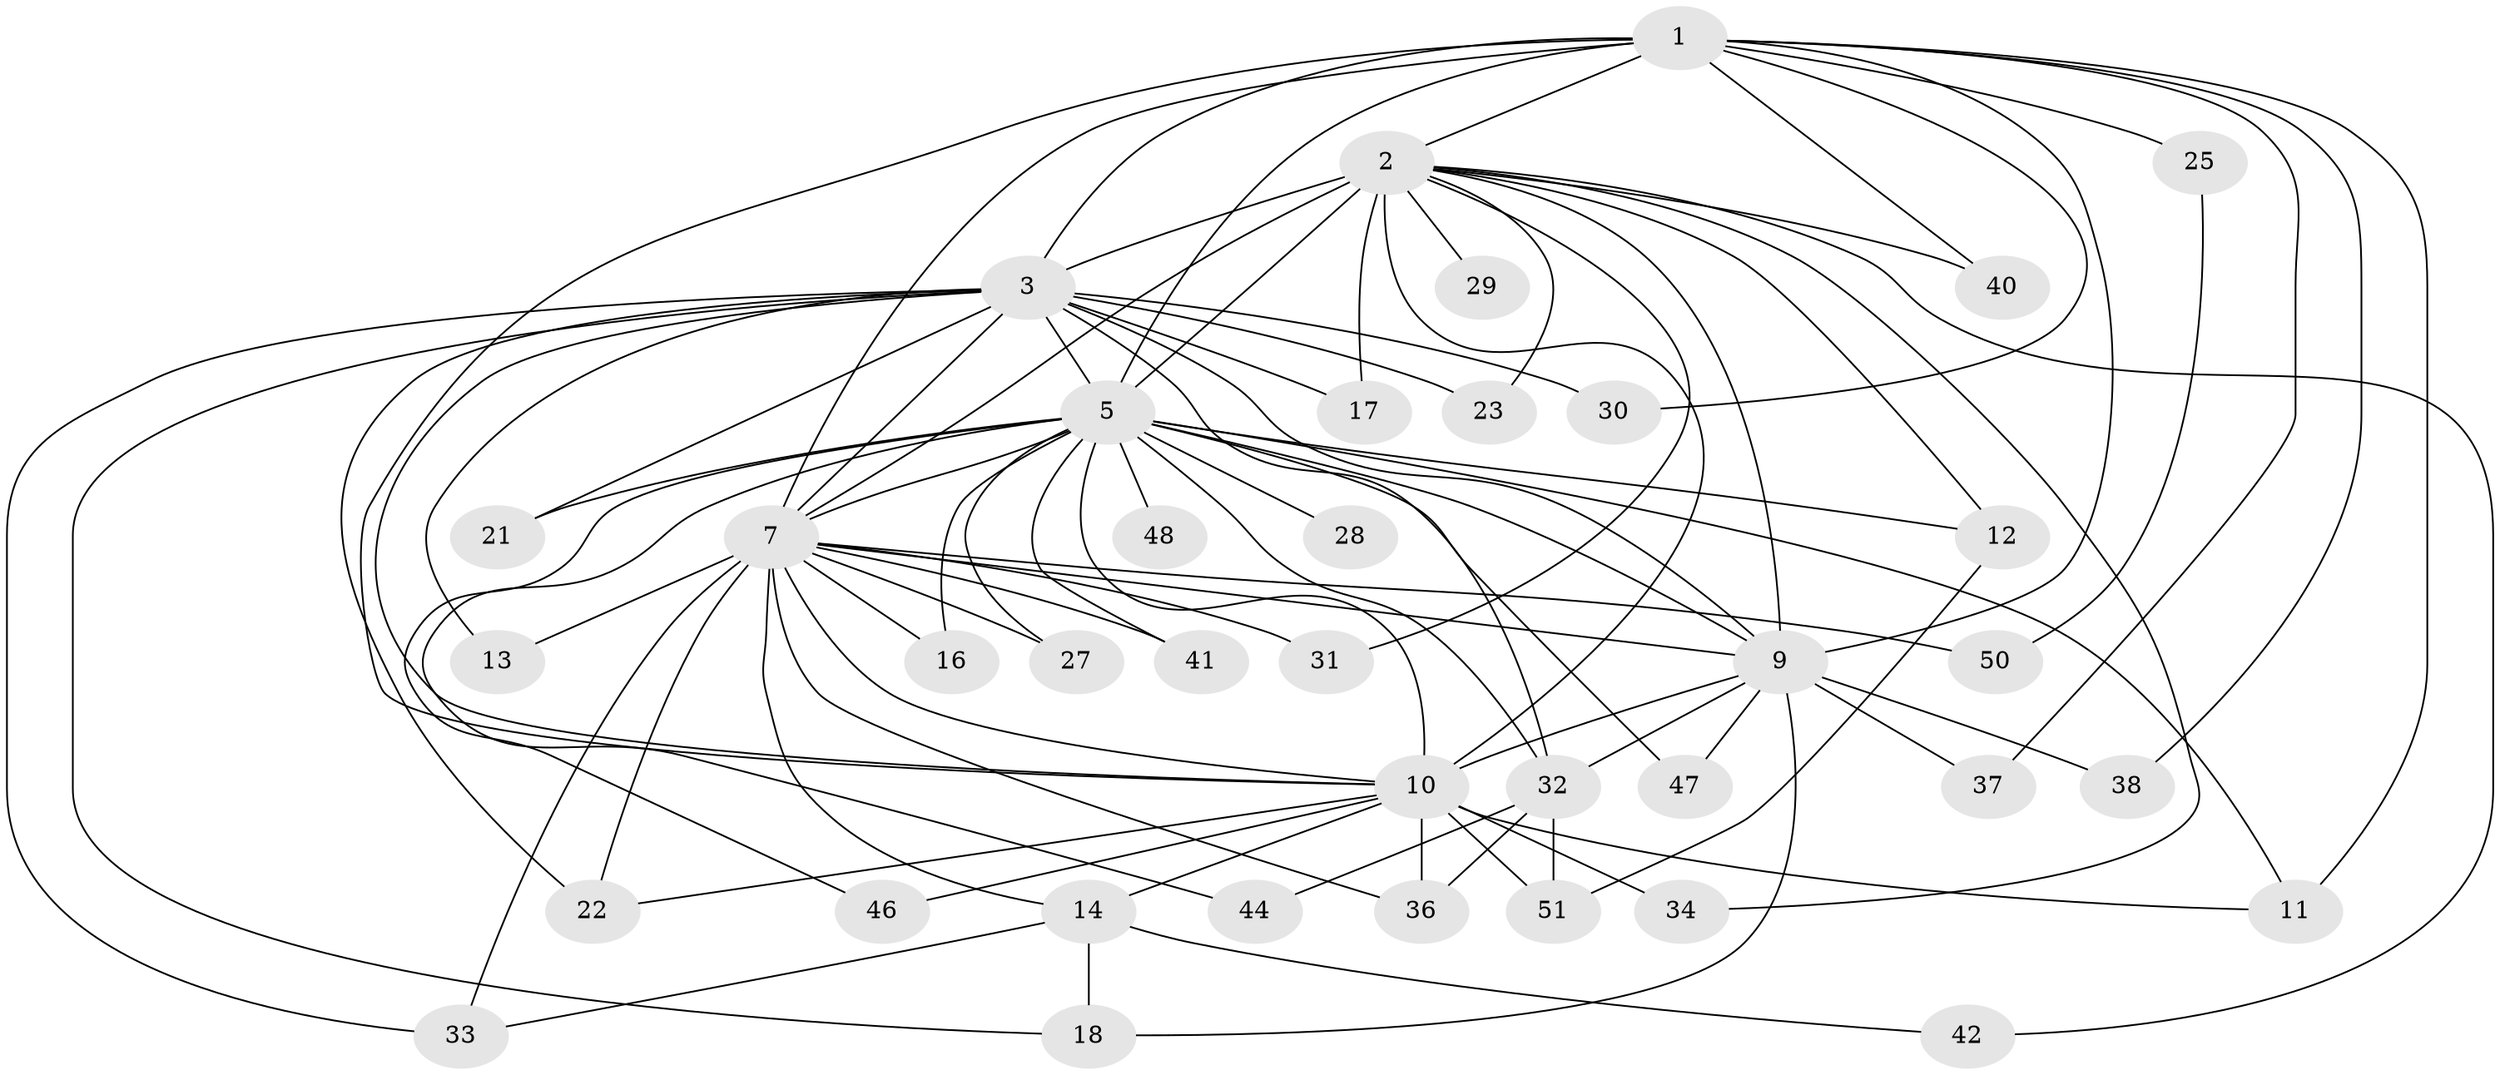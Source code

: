 // original degree distribution, {14: 0.038461538461538464, 13: 0.057692307692307696, 15: 0.038461538461538464, 22: 0.019230769230769232, 18: 0.019230769230769232, 17: 0.019230769230769232, 4: 0.038461538461538464, 3: 0.19230769230769232, 2: 0.5384615384615384, 5: 0.038461538461538464}
// Generated by graph-tools (version 1.1) at 2025/41/03/06/25 10:41:32]
// undirected, 38 vertices, 86 edges
graph export_dot {
graph [start="1"]
  node [color=gray90,style=filled];
  1 [super="+15"];
  2 [super="+4"];
  3 [super="+8"];
  5 [super="+6"];
  7 [super="+43"];
  9 [super="+20"];
  10 [super="+19"];
  11 [super="+24"];
  12;
  13;
  14;
  16;
  17 [super="+26"];
  18 [super="+39"];
  21;
  22;
  23;
  25;
  27;
  28;
  29;
  30;
  31;
  32 [super="+35"];
  33 [super="+49"];
  34;
  36 [super="+45"];
  37;
  38;
  40;
  41;
  42;
  44;
  46;
  47;
  48;
  50;
  51 [super="+52"];
  1 -- 2 [weight=2];
  1 -- 3 [weight=2];
  1 -- 5 [weight=2];
  1 -- 7;
  1 -- 9;
  1 -- 10;
  1 -- 25 [weight=2];
  1 -- 30;
  1 -- 37;
  1 -- 40;
  1 -- 38;
  1 -- 11;
  2 -- 3 [weight=4];
  2 -- 5 [weight=4];
  2 -- 7 [weight=2];
  2 -- 9 [weight=2];
  2 -- 10 [weight=2];
  2 -- 12;
  2 -- 17 [weight=2];
  2 -- 23;
  2 -- 34;
  2 -- 40;
  2 -- 42;
  2 -- 29;
  2 -- 31;
  3 -- 5 [weight=4];
  3 -- 7 [weight=2];
  3 -- 9 [weight=2];
  3 -- 10 [weight=2];
  3 -- 17;
  3 -- 22;
  3 -- 23;
  3 -- 30;
  3 -- 32;
  3 -- 33;
  3 -- 13;
  3 -- 18;
  3 -- 21;
  5 -- 7 [weight=2];
  5 -- 9 [weight=3];
  5 -- 10 [weight=3];
  5 -- 12;
  5 -- 27;
  5 -- 47;
  5 -- 48 [weight=2];
  5 -- 11;
  5 -- 16;
  5 -- 21;
  5 -- 28;
  5 -- 32;
  5 -- 41;
  5 -- 44;
  5 -- 46;
  7 -- 9;
  7 -- 10;
  7 -- 13;
  7 -- 14;
  7 -- 16;
  7 -- 27;
  7 -- 31;
  7 -- 36;
  7 -- 41;
  7 -- 50;
  7 -- 22;
  7 -- 33;
  9 -- 10;
  9 -- 18;
  9 -- 37;
  9 -- 38;
  9 -- 47;
  9 -- 32;
  10 -- 14;
  10 -- 22;
  10 -- 34;
  10 -- 46;
  10 -- 11;
  10 -- 36;
  10 -- 51;
  12 -- 51;
  14 -- 18;
  14 -- 33;
  14 -- 42;
  25 -- 50;
  32 -- 36;
  32 -- 51;
  32 -- 44;
}
